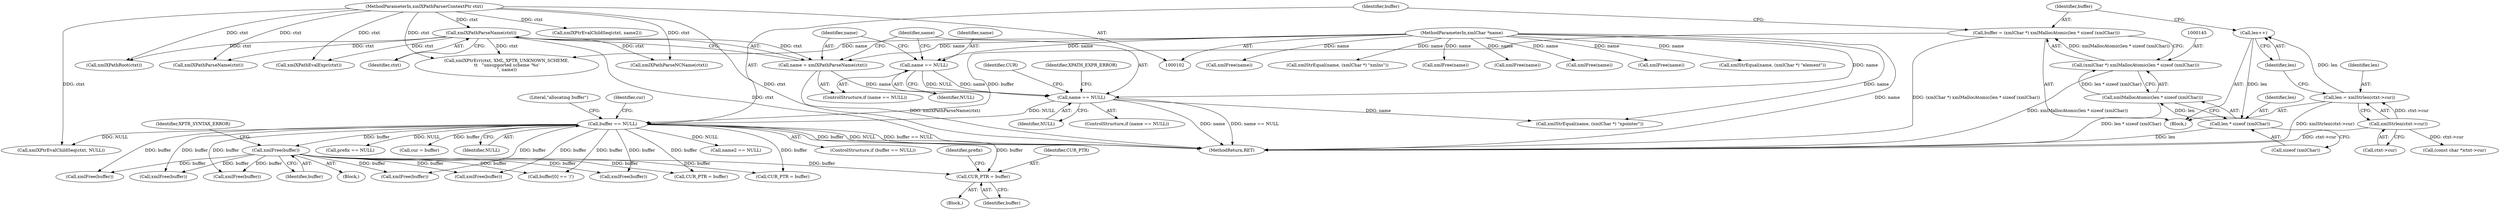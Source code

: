 digraph "0_Chrome_4c46d7a5b0af9b7d320e709291b270ab7cf07e83@pointer" {
"1000348" [label="(Call,CUR_PTR = buffer)"];
"1000231" [label="(Call,xmlFree(buffer))"];
"1000152" [label="(Call,buffer == NULL)"];
"1000142" [label="(Call,buffer = (xmlChar *) xmlMallocAtomic(len * sizeof (xmlChar)))"];
"1000144" [label="(Call,(xmlChar *) xmlMallocAtomic(len * sizeof (xmlChar)))"];
"1000146" [label="(Call,xmlMallocAtomic(len * sizeof (xmlChar)))"];
"1000147" [label="(Call,len * sizeof (xmlChar))"];
"1000140" [label="(Call,len++)"];
"1000134" [label="(Call,len = xmlStrlen(ctxt->cur))"];
"1000136" [label="(Call,xmlStrlen(ctxt->cur))"];
"1000119" [label="(Call,name == NULL)"];
"1000114" [label="(Call,name = xmlXPathParseName(ctxt))"];
"1000116" [label="(Call,xmlXPathParseName(ctxt))"];
"1000103" [label="(MethodParameterIn,xmlXPathParserContextPtr ctxt)"];
"1000104" [label="(MethodParameterIn,xmlChar *name)"];
"1000111" [label="(Call,name == NULL)"];
"1000120" [label="(Identifier,name)"];
"1000137" [label="(Call,ctxt->cur)"];
"1000234" [label="(Identifier,XPTR_SYNTAX_ERROR)"];
"1000316" [label="(Call,name2 == NULL)"];
"1000283" [label="(Call,xmlStrEqual(name, (xmlChar *) \"element\"))"];
"1000149" [label="(Call,sizeof (xmlChar))"];
"1000141" [label="(Identifier,len)"];
"1000121" [label="(Identifier,NULL)"];
"1000151" [label="(ControlStructure,if (buffer == NULL))"];
"1000126" [label="(Identifier,CUR)"];
"1000160" [label="(Identifier,cur)"];
"1000153" [label="(Identifier,buffer)"];
"1000146" [label="(Call,xmlMallocAtomic(len * sizeof (xmlChar)))"];
"1000147" [label="(Call,len * sizeof (xmlChar))"];
"1000362" [label="(Call,xmlFree(name))"];
"1000323" [label="(Call,xmlFree(buffer))"];
"1000294" [label="(Call,CUR_PTR = buffer)"];
"1000349" [label="(Identifier,CUR_PTR)"];
"1000306" [label="(Call,xmlXPtrEvalChildSeq(ctxt, NULL))"];
"1000327" [label="(Call,xmlXPtrEvalChildSeq(ctxt, name2))"];
"1000446" [label="(MethodReturn,RET)"];
"1000353" [label="(Call,xmlXPathParseNCName(ctxt))"];
"1000152" [label="(Call,buffer == NULL)"];
"1000340" [label="(Block,)"];
"1000442" [label="(Call,xmlFree(buffer))"];
"1000276" [label="(Call,xmlXPathEvalExpr(ctxt))"];
"1000232" [label="(Identifier,buffer)"];
"1000118" [label="(ControlStructure,if (name == NULL))"];
"1000231" [label="(Call,xmlFree(buffer))"];
"1000374" [label="(Call,xmlFree(buffer))"];
"1000119" [label="(Call,name == NULL)"];
"1000157" [label="(Literal,\"allocating buffer\")"];
"1000304" [label="(Call,xmlXPathRoot(ctxt))"];
"1000112" [label="(Identifier,name)"];
"1000356" [label="(Call,prefix == NULL)"];
"1000105" [label="(Block,)"];
"1000114" [label="(Call,name = xmlXPathParseName(ctxt))"];
"1000159" [label="(Call,cur = buffer)"];
"1000335" [label="(Call,xmlStrEqual(name, (xmlChar *) \"xmlns\"))"];
"1000313" [label="(Call,xmlXPathParseName(ctxt))"];
"1000143" [label="(Identifier,buffer)"];
"1000360" [label="(Call,xmlFree(buffer))"];
"1000115" [label="(Identifier,name)"];
"1000136" [label="(Call,xmlStrlen(ctxt->cur))"];
"1000418" [label="(Call,xmlFree(name))"];
"1000350" [label="(Identifier,buffer)"];
"1000444" [label="(Call,xmlFree(name))"];
"1000104" [label="(MethodParameterIn,xmlChar *name)"];
"1000397" [label="(Call,xmlFree(buffer))"];
"1000416" [label="(Call,xmlFree(buffer))"];
"1000148" [label="(Identifier,len)"];
"1000123" [label="(Identifier,XPATH_EXPR_ERROR)"];
"1000116" [label="(Call,xmlXPathParseName(ctxt))"];
"1000437" [label="(Call,xmlXPtrErr(ctxt, XML_XPTR_UNKNOWN_SCHEME,\n\t\t   \"unsupported scheme '%s'\n\", name))"];
"1000352" [label="(Identifier,prefix)"];
"1000376" [label="(Call,xmlFree(name))"];
"1000298" [label="(Call,buffer[0] == '/')"];
"1000111" [label="(Call,name == NULL)"];
"1000134" [label="(Call,len = xmlStrlen(ctxt->cur))"];
"1000113" [label="(Identifier,NULL)"];
"1000385" [label="(Call,(const char *)ctxt->cur)"];
"1000246" [label="(Call,CUR_PTR = buffer)"];
"1000230" [label="(Block,)"];
"1000154" [label="(Identifier,NULL)"];
"1000140" [label="(Call,len++)"];
"1000348" [label="(Call,CUR_PTR = buffer)"];
"1000142" [label="(Call,buffer = (xmlChar *) xmlMallocAtomic(len * sizeof (xmlChar)))"];
"1000236" [label="(Call,xmlStrEqual(name, (xmlChar *) \"xpointer\"))"];
"1000103" [label="(MethodParameterIn,xmlXPathParserContextPtr ctxt)"];
"1000135" [label="(Identifier,len)"];
"1000117" [label="(Identifier,ctxt)"];
"1000144" [label="(Call,(xmlChar *) xmlMallocAtomic(len * sizeof (xmlChar)))"];
"1000399" [label="(Call,xmlFree(name))"];
"1000110" [label="(ControlStructure,if (name == NULL))"];
"1000348" -> "1000340"  [label="AST: "];
"1000348" -> "1000350"  [label="CFG: "];
"1000349" -> "1000348"  [label="AST: "];
"1000350" -> "1000348"  [label="AST: "];
"1000352" -> "1000348"  [label="CFG: "];
"1000231" -> "1000348"  [label="DDG: buffer"];
"1000152" -> "1000348"  [label="DDG: buffer"];
"1000231" -> "1000230"  [label="AST: "];
"1000231" -> "1000232"  [label="CFG: "];
"1000232" -> "1000231"  [label="AST: "];
"1000234" -> "1000231"  [label="CFG: "];
"1000152" -> "1000231"  [label="DDG: buffer"];
"1000231" -> "1000246"  [label="DDG: buffer"];
"1000231" -> "1000294"  [label="DDG: buffer"];
"1000231" -> "1000298"  [label="DDG: buffer"];
"1000231" -> "1000323"  [label="DDG: buffer"];
"1000231" -> "1000360"  [label="DDG: buffer"];
"1000231" -> "1000374"  [label="DDG: buffer"];
"1000231" -> "1000397"  [label="DDG: buffer"];
"1000231" -> "1000416"  [label="DDG: buffer"];
"1000231" -> "1000442"  [label="DDG: buffer"];
"1000152" -> "1000151"  [label="AST: "];
"1000152" -> "1000154"  [label="CFG: "];
"1000153" -> "1000152"  [label="AST: "];
"1000154" -> "1000152"  [label="AST: "];
"1000157" -> "1000152"  [label="CFG: "];
"1000160" -> "1000152"  [label="CFG: "];
"1000152" -> "1000446"  [label="DDG: buffer == NULL"];
"1000152" -> "1000446"  [label="DDG: buffer"];
"1000152" -> "1000446"  [label="DDG: NULL"];
"1000142" -> "1000152"  [label="DDG: buffer"];
"1000119" -> "1000152"  [label="DDG: NULL"];
"1000152" -> "1000159"  [label="DDG: buffer"];
"1000152" -> "1000246"  [label="DDG: buffer"];
"1000152" -> "1000294"  [label="DDG: buffer"];
"1000152" -> "1000298"  [label="DDG: buffer"];
"1000152" -> "1000306"  [label="DDG: NULL"];
"1000152" -> "1000316"  [label="DDG: NULL"];
"1000152" -> "1000323"  [label="DDG: buffer"];
"1000152" -> "1000356"  [label="DDG: NULL"];
"1000152" -> "1000360"  [label="DDG: buffer"];
"1000152" -> "1000374"  [label="DDG: buffer"];
"1000152" -> "1000397"  [label="DDG: buffer"];
"1000152" -> "1000416"  [label="DDG: buffer"];
"1000152" -> "1000442"  [label="DDG: buffer"];
"1000142" -> "1000105"  [label="AST: "];
"1000142" -> "1000144"  [label="CFG: "];
"1000143" -> "1000142"  [label="AST: "];
"1000144" -> "1000142"  [label="AST: "];
"1000153" -> "1000142"  [label="CFG: "];
"1000142" -> "1000446"  [label="DDG: (xmlChar *) xmlMallocAtomic(len * sizeof (xmlChar))"];
"1000144" -> "1000142"  [label="DDG: xmlMallocAtomic(len * sizeof (xmlChar))"];
"1000144" -> "1000146"  [label="CFG: "];
"1000145" -> "1000144"  [label="AST: "];
"1000146" -> "1000144"  [label="AST: "];
"1000144" -> "1000446"  [label="DDG: xmlMallocAtomic(len * sizeof (xmlChar))"];
"1000146" -> "1000144"  [label="DDG: len * sizeof (xmlChar)"];
"1000146" -> "1000147"  [label="CFG: "];
"1000147" -> "1000146"  [label="AST: "];
"1000146" -> "1000446"  [label="DDG: len * sizeof (xmlChar)"];
"1000147" -> "1000146"  [label="DDG: len"];
"1000147" -> "1000149"  [label="CFG: "];
"1000148" -> "1000147"  [label="AST: "];
"1000149" -> "1000147"  [label="AST: "];
"1000147" -> "1000446"  [label="DDG: len"];
"1000140" -> "1000147"  [label="DDG: len"];
"1000140" -> "1000105"  [label="AST: "];
"1000140" -> "1000141"  [label="CFG: "];
"1000141" -> "1000140"  [label="AST: "];
"1000143" -> "1000140"  [label="CFG: "];
"1000134" -> "1000140"  [label="DDG: len"];
"1000134" -> "1000105"  [label="AST: "];
"1000134" -> "1000136"  [label="CFG: "];
"1000135" -> "1000134"  [label="AST: "];
"1000136" -> "1000134"  [label="AST: "];
"1000141" -> "1000134"  [label="CFG: "];
"1000134" -> "1000446"  [label="DDG: xmlStrlen(ctxt->cur)"];
"1000136" -> "1000134"  [label="DDG: ctxt->cur"];
"1000136" -> "1000137"  [label="CFG: "];
"1000137" -> "1000136"  [label="AST: "];
"1000136" -> "1000446"  [label="DDG: ctxt->cur"];
"1000136" -> "1000385"  [label="DDG: ctxt->cur"];
"1000119" -> "1000118"  [label="AST: "];
"1000119" -> "1000121"  [label="CFG: "];
"1000120" -> "1000119"  [label="AST: "];
"1000121" -> "1000119"  [label="AST: "];
"1000123" -> "1000119"  [label="CFG: "];
"1000126" -> "1000119"  [label="CFG: "];
"1000119" -> "1000446"  [label="DDG: name"];
"1000119" -> "1000446"  [label="DDG: name == NULL"];
"1000114" -> "1000119"  [label="DDG: name"];
"1000111" -> "1000119"  [label="DDG: name"];
"1000111" -> "1000119"  [label="DDG: NULL"];
"1000104" -> "1000119"  [label="DDG: name"];
"1000119" -> "1000236"  [label="DDG: name"];
"1000114" -> "1000110"  [label="AST: "];
"1000114" -> "1000116"  [label="CFG: "];
"1000115" -> "1000114"  [label="AST: "];
"1000116" -> "1000114"  [label="AST: "];
"1000120" -> "1000114"  [label="CFG: "];
"1000114" -> "1000446"  [label="DDG: xmlXPathParseName(ctxt)"];
"1000116" -> "1000114"  [label="DDG: ctxt"];
"1000104" -> "1000114"  [label="DDG: name"];
"1000116" -> "1000117"  [label="CFG: "];
"1000117" -> "1000116"  [label="AST: "];
"1000116" -> "1000446"  [label="DDG: ctxt"];
"1000103" -> "1000116"  [label="DDG: ctxt"];
"1000116" -> "1000276"  [label="DDG: ctxt"];
"1000116" -> "1000304"  [label="DDG: ctxt"];
"1000116" -> "1000313"  [label="DDG: ctxt"];
"1000116" -> "1000353"  [label="DDG: ctxt"];
"1000116" -> "1000437"  [label="DDG: ctxt"];
"1000103" -> "1000102"  [label="AST: "];
"1000103" -> "1000446"  [label="DDG: ctxt"];
"1000103" -> "1000276"  [label="DDG: ctxt"];
"1000103" -> "1000304"  [label="DDG: ctxt"];
"1000103" -> "1000306"  [label="DDG: ctxt"];
"1000103" -> "1000313"  [label="DDG: ctxt"];
"1000103" -> "1000327"  [label="DDG: ctxt"];
"1000103" -> "1000353"  [label="DDG: ctxt"];
"1000103" -> "1000437"  [label="DDG: ctxt"];
"1000104" -> "1000102"  [label="AST: "];
"1000104" -> "1000446"  [label="DDG: name"];
"1000104" -> "1000111"  [label="DDG: name"];
"1000104" -> "1000236"  [label="DDG: name"];
"1000104" -> "1000283"  [label="DDG: name"];
"1000104" -> "1000335"  [label="DDG: name"];
"1000104" -> "1000362"  [label="DDG: name"];
"1000104" -> "1000376"  [label="DDG: name"];
"1000104" -> "1000399"  [label="DDG: name"];
"1000104" -> "1000418"  [label="DDG: name"];
"1000104" -> "1000437"  [label="DDG: name"];
"1000104" -> "1000444"  [label="DDG: name"];
"1000111" -> "1000110"  [label="AST: "];
"1000111" -> "1000113"  [label="CFG: "];
"1000112" -> "1000111"  [label="AST: "];
"1000113" -> "1000111"  [label="AST: "];
"1000115" -> "1000111"  [label="CFG: "];
"1000120" -> "1000111"  [label="CFG: "];
}
